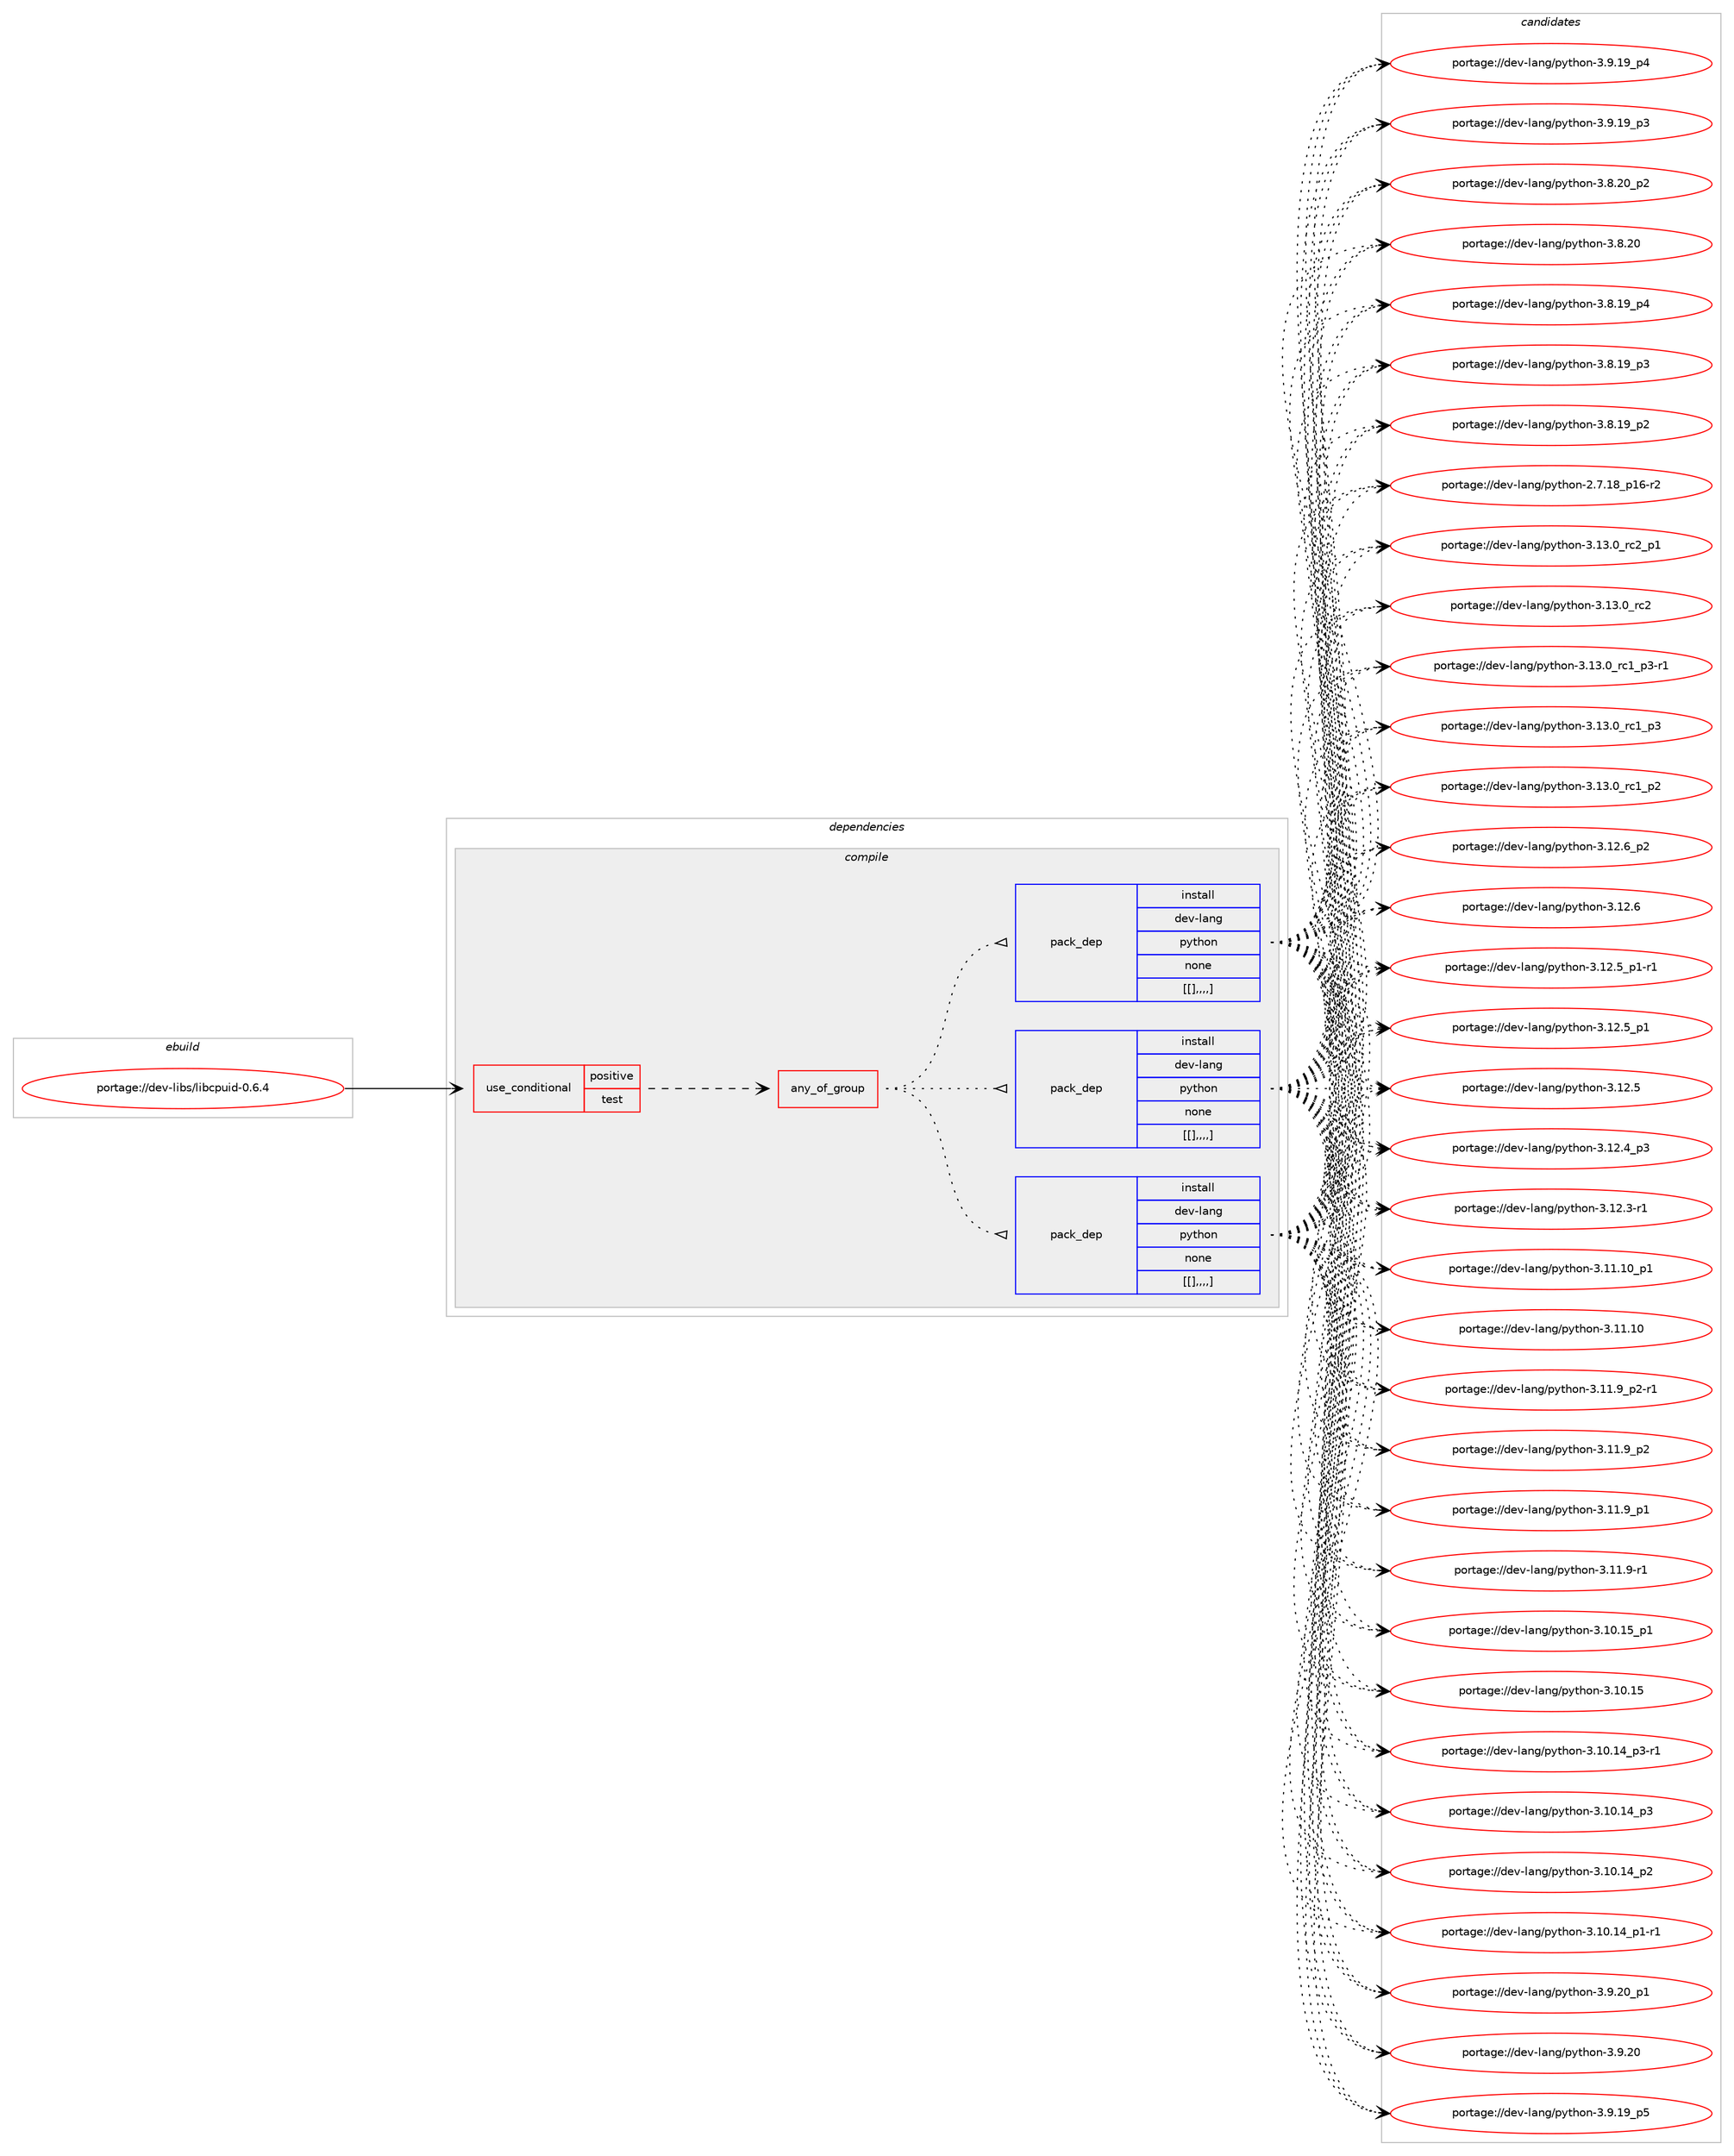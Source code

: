 digraph prolog {

# *************
# Graph options
# *************

newrank=true;
concentrate=true;
compound=true;
graph [rankdir=LR,fontname=Helvetica,fontsize=10,ranksep=1.5];#, ranksep=2.5, nodesep=0.2];
edge  [arrowhead=vee];
node  [fontname=Helvetica,fontsize=10];

# **********
# The ebuild
# **********

subgraph cluster_leftcol {
color=gray;
label=<<i>ebuild</i>>;
id [label="portage://dev-libs/libcpuid-0.6.4", color=red, width=4, href="../dev-libs/libcpuid-0.6.4.svg"];
}

# ****************
# The dependencies
# ****************

subgraph cluster_midcol {
color=gray;
label=<<i>dependencies</i>>;
subgraph cluster_compile {
fillcolor="#eeeeee";
style=filled;
label=<<i>compile</i>>;
subgraph cond27477 {
dependency110790 [label=<<TABLE BORDER="0" CELLBORDER="1" CELLSPACING="0" CELLPADDING="4"><TR><TD ROWSPAN="3" CELLPADDING="10">use_conditional</TD></TR><TR><TD>positive</TD></TR><TR><TD>test</TD></TR></TABLE>>, shape=none, color=red];
subgraph any1004 {
dependency110791 [label=<<TABLE BORDER="0" CELLBORDER="1" CELLSPACING="0" CELLPADDING="4"><TR><TD CELLPADDING="10">any_of_group</TD></TR></TABLE>>, shape=none, color=red];subgraph pack82159 {
dependency110792 [label=<<TABLE BORDER="0" CELLBORDER="1" CELLSPACING="0" CELLPADDING="4" WIDTH="220"><TR><TD ROWSPAN="6" CELLPADDING="30">pack_dep</TD></TR><TR><TD WIDTH="110">install</TD></TR><TR><TD>dev-lang</TD></TR><TR><TD>python</TD></TR><TR><TD>none</TD></TR><TR><TD>[[],,,,]</TD></TR></TABLE>>, shape=none, color=blue];
}
dependency110791:e -> dependency110792:w [weight=20,style="dotted",arrowhead="oinv"];
subgraph pack82160 {
dependency110793 [label=<<TABLE BORDER="0" CELLBORDER="1" CELLSPACING="0" CELLPADDING="4" WIDTH="220"><TR><TD ROWSPAN="6" CELLPADDING="30">pack_dep</TD></TR><TR><TD WIDTH="110">install</TD></TR><TR><TD>dev-lang</TD></TR><TR><TD>python</TD></TR><TR><TD>none</TD></TR><TR><TD>[[],,,,]</TD></TR></TABLE>>, shape=none, color=blue];
}
dependency110791:e -> dependency110793:w [weight=20,style="dotted",arrowhead="oinv"];
subgraph pack82161 {
dependency110794 [label=<<TABLE BORDER="0" CELLBORDER="1" CELLSPACING="0" CELLPADDING="4" WIDTH="220"><TR><TD ROWSPAN="6" CELLPADDING="30">pack_dep</TD></TR><TR><TD WIDTH="110">install</TD></TR><TR><TD>dev-lang</TD></TR><TR><TD>python</TD></TR><TR><TD>none</TD></TR><TR><TD>[[],,,,]</TD></TR></TABLE>>, shape=none, color=blue];
}
dependency110791:e -> dependency110794:w [weight=20,style="dotted",arrowhead="oinv"];
}
dependency110790:e -> dependency110791:w [weight=20,style="dashed",arrowhead="vee"];
}
id:e -> dependency110790:w [weight=20,style="solid",arrowhead="vee"];
}
subgraph cluster_compileandrun {
fillcolor="#eeeeee";
style=filled;
label=<<i>compile and run</i>>;
}
subgraph cluster_run {
fillcolor="#eeeeee";
style=filled;
label=<<i>run</i>>;
}
}

# **************
# The candidates
# **************

subgraph cluster_choices {
rank=same;
color=gray;
label=<<i>candidates</i>>;

subgraph choice82159 {
color=black;
nodesep=1;
choice100101118451089711010347112121116104111110455146495146489511499509511249 [label="portage://dev-lang/python-3.13.0_rc2_p1", color=red, width=4,href="../dev-lang/python-3.13.0_rc2_p1.svg"];
choice10010111845108971101034711212111610411111045514649514648951149950 [label="portage://dev-lang/python-3.13.0_rc2", color=red, width=4,href="../dev-lang/python-3.13.0_rc2.svg"];
choice1001011184510897110103471121211161041111104551464951464895114994995112514511449 [label="portage://dev-lang/python-3.13.0_rc1_p3-r1", color=red, width=4,href="../dev-lang/python-3.13.0_rc1_p3-r1.svg"];
choice100101118451089711010347112121116104111110455146495146489511499499511251 [label="portage://dev-lang/python-3.13.0_rc1_p3", color=red, width=4,href="../dev-lang/python-3.13.0_rc1_p3.svg"];
choice100101118451089711010347112121116104111110455146495146489511499499511250 [label="portage://dev-lang/python-3.13.0_rc1_p2", color=red, width=4,href="../dev-lang/python-3.13.0_rc1_p2.svg"];
choice100101118451089711010347112121116104111110455146495046549511250 [label="portage://dev-lang/python-3.12.6_p2", color=red, width=4,href="../dev-lang/python-3.12.6_p2.svg"];
choice10010111845108971101034711212111610411111045514649504654 [label="portage://dev-lang/python-3.12.6", color=red, width=4,href="../dev-lang/python-3.12.6.svg"];
choice1001011184510897110103471121211161041111104551464950465395112494511449 [label="portage://dev-lang/python-3.12.5_p1-r1", color=red, width=4,href="../dev-lang/python-3.12.5_p1-r1.svg"];
choice100101118451089711010347112121116104111110455146495046539511249 [label="portage://dev-lang/python-3.12.5_p1", color=red, width=4,href="../dev-lang/python-3.12.5_p1.svg"];
choice10010111845108971101034711212111610411111045514649504653 [label="portage://dev-lang/python-3.12.5", color=red, width=4,href="../dev-lang/python-3.12.5.svg"];
choice100101118451089711010347112121116104111110455146495046529511251 [label="portage://dev-lang/python-3.12.4_p3", color=red, width=4,href="../dev-lang/python-3.12.4_p3.svg"];
choice100101118451089711010347112121116104111110455146495046514511449 [label="portage://dev-lang/python-3.12.3-r1", color=red, width=4,href="../dev-lang/python-3.12.3-r1.svg"];
choice10010111845108971101034711212111610411111045514649494649489511249 [label="portage://dev-lang/python-3.11.10_p1", color=red, width=4,href="../dev-lang/python-3.11.10_p1.svg"];
choice1001011184510897110103471121211161041111104551464949464948 [label="portage://dev-lang/python-3.11.10", color=red, width=4,href="../dev-lang/python-3.11.10.svg"];
choice1001011184510897110103471121211161041111104551464949465795112504511449 [label="portage://dev-lang/python-3.11.9_p2-r1", color=red, width=4,href="../dev-lang/python-3.11.9_p2-r1.svg"];
choice100101118451089711010347112121116104111110455146494946579511250 [label="portage://dev-lang/python-3.11.9_p2", color=red, width=4,href="../dev-lang/python-3.11.9_p2.svg"];
choice100101118451089711010347112121116104111110455146494946579511249 [label="portage://dev-lang/python-3.11.9_p1", color=red, width=4,href="../dev-lang/python-3.11.9_p1.svg"];
choice100101118451089711010347112121116104111110455146494946574511449 [label="portage://dev-lang/python-3.11.9-r1", color=red, width=4,href="../dev-lang/python-3.11.9-r1.svg"];
choice10010111845108971101034711212111610411111045514649484649539511249 [label="portage://dev-lang/python-3.10.15_p1", color=red, width=4,href="../dev-lang/python-3.10.15_p1.svg"];
choice1001011184510897110103471121211161041111104551464948464953 [label="portage://dev-lang/python-3.10.15", color=red, width=4,href="../dev-lang/python-3.10.15.svg"];
choice100101118451089711010347112121116104111110455146494846495295112514511449 [label="portage://dev-lang/python-3.10.14_p3-r1", color=red, width=4,href="../dev-lang/python-3.10.14_p3-r1.svg"];
choice10010111845108971101034711212111610411111045514649484649529511251 [label="portage://dev-lang/python-3.10.14_p3", color=red, width=4,href="../dev-lang/python-3.10.14_p3.svg"];
choice10010111845108971101034711212111610411111045514649484649529511250 [label="portage://dev-lang/python-3.10.14_p2", color=red, width=4,href="../dev-lang/python-3.10.14_p2.svg"];
choice100101118451089711010347112121116104111110455146494846495295112494511449 [label="portage://dev-lang/python-3.10.14_p1-r1", color=red, width=4,href="../dev-lang/python-3.10.14_p1-r1.svg"];
choice100101118451089711010347112121116104111110455146574650489511249 [label="portage://dev-lang/python-3.9.20_p1", color=red, width=4,href="../dev-lang/python-3.9.20_p1.svg"];
choice10010111845108971101034711212111610411111045514657465048 [label="portage://dev-lang/python-3.9.20", color=red, width=4,href="../dev-lang/python-3.9.20.svg"];
choice100101118451089711010347112121116104111110455146574649579511253 [label="portage://dev-lang/python-3.9.19_p5", color=red, width=4,href="../dev-lang/python-3.9.19_p5.svg"];
choice100101118451089711010347112121116104111110455146574649579511252 [label="portage://dev-lang/python-3.9.19_p4", color=red, width=4,href="../dev-lang/python-3.9.19_p4.svg"];
choice100101118451089711010347112121116104111110455146574649579511251 [label="portage://dev-lang/python-3.9.19_p3", color=red, width=4,href="../dev-lang/python-3.9.19_p3.svg"];
choice100101118451089711010347112121116104111110455146564650489511250 [label="portage://dev-lang/python-3.8.20_p2", color=red, width=4,href="../dev-lang/python-3.8.20_p2.svg"];
choice10010111845108971101034711212111610411111045514656465048 [label="portage://dev-lang/python-3.8.20", color=red, width=4,href="../dev-lang/python-3.8.20.svg"];
choice100101118451089711010347112121116104111110455146564649579511252 [label="portage://dev-lang/python-3.8.19_p4", color=red, width=4,href="../dev-lang/python-3.8.19_p4.svg"];
choice100101118451089711010347112121116104111110455146564649579511251 [label="portage://dev-lang/python-3.8.19_p3", color=red, width=4,href="../dev-lang/python-3.8.19_p3.svg"];
choice100101118451089711010347112121116104111110455146564649579511250 [label="portage://dev-lang/python-3.8.19_p2", color=red, width=4,href="../dev-lang/python-3.8.19_p2.svg"];
choice100101118451089711010347112121116104111110455046554649569511249544511450 [label="portage://dev-lang/python-2.7.18_p16-r2", color=red, width=4,href="../dev-lang/python-2.7.18_p16-r2.svg"];
dependency110792:e -> choice100101118451089711010347112121116104111110455146495146489511499509511249:w [style=dotted,weight="100"];
dependency110792:e -> choice10010111845108971101034711212111610411111045514649514648951149950:w [style=dotted,weight="100"];
dependency110792:e -> choice1001011184510897110103471121211161041111104551464951464895114994995112514511449:w [style=dotted,weight="100"];
dependency110792:e -> choice100101118451089711010347112121116104111110455146495146489511499499511251:w [style=dotted,weight="100"];
dependency110792:e -> choice100101118451089711010347112121116104111110455146495146489511499499511250:w [style=dotted,weight="100"];
dependency110792:e -> choice100101118451089711010347112121116104111110455146495046549511250:w [style=dotted,weight="100"];
dependency110792:e -> choice10010111845108971101034711212111610411111045514649504654:w [style=dotted,weight="100"];
dependency110792:e -> choice1001011184510897110103471121211161041111104551464950465395112494511449:w [style=dotted,weight="100"];
dependency110792:e -> choice100101118451089711010347112121116104111110455146495046539511249:w [style=dotted,weight="100"];
dependency110792:e -> choice10010111845108971101034711212111610411111045514649504653:w [style=dotted,weight="100"];
dependency110792:e -> choice100101118451089711010347112121116104111110455146495046529511251:w [style=dotted,weight="100"];
dependency110792:e -> choice100101118451089711010347112121116104111110455146495046514511449:w [style=dotted,weight="100"];
dependency110792:e -> choice10010111845108971101034711212111610411111045514649494649489511249:w [style=dotted,weight="100"];
dependency110792:e -> choice1001011184510897110103471121211161041111104551464949464948:w [style=dotted,weight="100"];
dependency110792:e -> choice1001011184510897110103471121211161041111104551464949465795112504511449:w [style=dotted,weight="100"];
dependency110792:e -> choice100101118451089711010347112121116104111110455146494946579511250:w [style=dotted,weight="100"];
dependency110792:e -> choice100101118451089711010347112121116104111110455146494946579511249:w [style=dotted,weight="100"];
dependency110792:e -> choice100101118451089711010347112121116104111110455146494946574511449:w [style=dotted,weight="100"];
dependency110792:e -> choice10010111845108971101034711212111610411111045514649484649539511249:w [style=dotted,weight="100"];
dependency110792:e -> choice1001011184510897110103471121211161041111104551464948464953:w [style=dotted,weight="100"];
dependency110792:e -> choice100101118451089711010347112121116104111110455146494846495295112514511449:w [style=dotted,weight="100"];
dependency110792:e -> choice10010111845108971101034711212111610411111045514649484649529511251:w [style=dotted,weight="100"];
dependency110792:e -> choice10010111845108971101034711212111610411111045514649484649529511250:w [style=dotted,weight="100"];
dependency110792:e -> choice100101118451089711010347112121116104111110455146494846495295112494511449:w [style=dotted,weight="100"];
dependency110792:e -> choice100101118451089711010347112121116104111110455146574650489511249:w [style=dotted,weight="100"];
dependency110792:e -> choice10010111845108971101034711212111610411111045514657465048:w [style=dotted,weight="100"];
dependency110792:e -> choice100101118451089711010347112121116104111110455146574649579511253:w [style=dotted,weight="100"];
dependency110792:e -> choice100101118451089711010347112121116104111110455146574649579511252:w [style=dotted,weight="100"];
dependency110792:e -> choice100101118451089711010347112121116104111110455146574649579511251:w [style=dotted,weight="100"];
dependency110792:e -> choice100101118451089711010347112121116104111110455146564650489511250:w [style=dotted,weight="100"];
dependency110792:e -> choice10010111845108971101034711212111610411111045514656465048:w [style=dotted,weight="100"];
dependency110792:e -> choice100101118451089711010347112121116104111110455146564649579511252:w [style=dotted,weight="100"];
dependency110792:e -> choice100101118451089711010347112121116104111110455146564649579511251:w [style=dotted,weight="100"];
dependency110792:e -> choice100101118451089711010347112121116104111110455146564649579511250:w [style=dotted,weight="100"];
dependency110792:e -> choice100101118451089711010347112121116104111110455046554649569511249544511450:w [style=dotted,weight="100"];
}
subgraph choice82160 {
color=black;
nodesep=1;
choice100101118451089711010347112121116104111110455146495146489511499509511249 [label="portage://dev-lang/python-3.13.0_rc2_p1", color=red, width=4,href="../dev-lang/python-3.13.0_rc2_p1.svg"];
choice10010111845108971101034711212111610411111045514649514648951149950 [label="portage://dev-lang/python-3.13.0_rc2", color=red, width=4,href="../dev-lang/python-3.13.0_rc2.svg"];
choice1001011184510897110103471121211161041111104551464951464895114994995112514511449 [label="portage://dev-lang/python-3.13.0_rc1_p3-r1", color=red, width=4,href="../dev-lang/python-3.13.0_rc1_p3-r1.svg"];
choice100101118451089711010347112121116104111110455146495146489511499499511251 [label="portage://dev-lang/python-3.13.0_rc1_p3", color=red, width=4,href="../dev-lang/python-3.13.0_rc1_p3.svg"];
choice100101118451089711010347112121116104111110455146495146489511499499511250 [label="portage://dev-lang/python-3.13.0_rc1_p2", color=red, width=4,href="../dev-lang/python-3.13.0_rc1_p2.svg"];
choice100101118451089711010347112121116104111110455146495046549511250 [label="portage://dev-lang/python-3.12.6_p2", color=red, width=4,href="../dev-lang/python-3.12.6_p2.svg"];
choice10010111845108971101034711212111610411111045514649504654 [label="portage://dev-lang/python-3.12.6", color=red, width=4,href="../dev-lang/python-3.12.6.svg"];
choice1001011184510897110103471121211161041111104551464950465395112494511449 [label="portage://dev-lang/python-3.12.5_p1-r1", color=red, width=4,href="../dev-lang/python-3.12.5_p1-r1.svg"];
choice100101118451089711010347112121116104111110455146495046539511249 [label="portage://dev-lang/python-3.12.5_p1", color=red, width=4,href="../dev-lang/python-3.12.5_p1.svg"];
choice10010111845108971101034711212111610411111045514649504653 [label="portage://dev-lang/python-3.12.5", color=red, width=4,href="../dev-lang/python-3.12.5.svg"];
choice100101118451089711010347112121116104111110455146495046529511251 [label="portage://dev-lang/python-3.12.4_p3", color=red, width=4,href="../dev-lang/python-3.12.4_p3.svg"];
choice100101118451089711010347112121116104111110455146495046514511449 [label="portage://dev-lang/python-3.12.3-r1", color=red, width=4,href="../dev-lang/python-3.12.3-r1.svg"];
choice10010111845108971101034711212111610411111045514649494649489511249 [label="portage://dev-lang/python-3.11.10_p1", color=red, width=4,href="../dev-lang/python-3.11.10_p1.svg"];
choice1001011184510897110103471121211161041111104551464949464948 [label="portage://dev-lang/python-3.11.10", color=red, width=4,href="../dev-lang/python-3.11.10.svg"];
choice1001011184510897110103471121211161041111104551464949465795112504511449 [label="portage://dev-lang/python-3.11.9_p2-r1", color=red, width=4,href="../dev-lang/python-3.11.9_p2-r1.svg"];
choice100101118451089711010347112121116104111110455146494946579511250 [label="portage://dev-lang/python-3.11.9_p2", color=red, width=4,href="../dev-lang/python-3.11.9_p2.svg"];
choice100101118451089711010347112121116104111110455146494946579511249 [label="portage://dev-lang/python-3.11.9_p1", color=red, width=4,href="../dev-lang/python-3.11.9_p1.svg"];
choice100101118451089711010347112121116104111110455146494946574511449 [label="portage://dev-lang/python-3.11.9-r1", color=red, width=4,href="../dev-lang/python-3.11.9-r1.svg"];
choice10010111845108971101034711212111610411111045514649484649539511249 [label="portage://dev-lang/python-3.10.15_p1", color=red, width=4,href="../dev-lang/python-3.10.15_p1.svg"];
choice1001011184510897110103471121211161041111104551464948464953 [label="portage://dev-lang/python-3.10.15", color=red, width=4,href="../dev-lang/python-3.10.15.svg"];
choice100101118451089711010347112121116104111110455146494846495295112514511449 [label="portage://dev-lang/python-3.10.14_p3-r1", color=red, width=4,href="../dev-lang/python-3.10.14_p3-r1.svg"];
choice10010111845108971101034711212111610411111045514649484649529511251 [label="portage://dev-lang/python-3.10.14_p3", color=red, width=4,href="../dev-lang/python-3.10.14_p3.svg"];
choice10010111845108971101034711212111610411111045514649484649529511250 [label="portage://dev-lang/python-3.10.14_p2", color=red, width=4,href="../dev-lang/python-3.10.14_p2.svg"];
choice100101118451089711010347112121116104111110455146494846495295112494511449 [label="portage://dev-lang/python-3.10.14_p1-r1", color=red, width=4,href="../dev-lang/python-3.10.14_p1-r1.svg"];
choice100101118451089711010347112121116104111110455146574650489511249 [label="portage://dev-lang/python-3.9.20_p1", color=red, width=4,href="../dev-lang/python-3.9.20_p1.svg"];
choice10010111845108971101034711212111610411111045514657465048 [label="portage://dev-lang/python-3.9.20", color=red, width=4,href="../dev-lang/python-3.9.20.svg"];
choice100101118451089711010347112121116104111110455146574649579511253 [label="portage://dev-lang/python-3.9.19_p5", color=red, width=4,href="../dev-lang/python-3.9.19_p5.svg"];
choice100101118451089711010347112121116104111110455146574649579511252 [label="portage://dev-lang/python-3.9.19_p4", color=red, width=4,href="../dev-lang/python-3.9.19_p4.svg"];
choice100101118451089711010347112121116104111110455146574649579511251 [label="portage://dev-lang/python-3.9.19_p3", color=red, width=4,href="../dev-lang/python-3.9.19_p3.svg"];
choice100101118451089711010347112121116104111110455146564650489511250 [label="portage://dev-lang/python-3.8.20_p2", color=red, width=4,href="../dev-lang/python-3.8.20_p2.svg"];
choice10010111845108971101034711212111610411111045514656465048 [label="portage://dev-lang/python-3.8.20", color=red, width=4,href="../dev-lang/python-3.8.20.svg"];
choice100101118451089711010347112121116104111110455146564649579511252 [label="portage://dev-lang/python-3.8.19_p4", color=red, width=4,href="../dev-lang/python-3.8.19_p4.svg"];
choice100101118451089711010347112121116104111110455146564649579511251 [label="portage://dev-lang/python-3.8.19_p3", color=red, width=4,href="../dev-lang/python-3.8.19_p3.svg"];
choice100101118451089711010347112121116104111110455146564649579511250 [label="portage://dev-lang/python-3.8.19_p2", color=red, width=4,href="../dev-lang/python-3.8.19_p2.svg"];
choice100101118451089711010347112121116104111110455046554649569511249544511450 [label="portage://dev-lang/python-2.7.18_p16-r2", color=red, width=4,href="../dev-lang/python-2.7.18_p16-r2.svg"];
dependency110793:e -> choice100101118451089711010347112121116104111110455146495146489511499509511249:w [style=dotted,weight="100"];
dependency110793:e -> choice10010111845108971101034711212111610411111045514649514648951149950:w [style=dotted,weight="100"];
dependency110793:e -> choice1001011184510897110103471121211161041111104551464951464895114994995112514511449:w [style=dotted,weight="100"];
dependency110793:e -> choice100101118451089711010347112121116104111110455146495146489511499499511251:w [style=dotted,weight="100"];
dependency110793:e -> choice100101118451089711010347112121116104111110455146495146489511499499511250:w [style=dotted,weight="100"];
dependency110793:e -> choice100101118451089711010347112121116104111110455146495046549511250:w [style=dotted,weight="100"];
dependency110793:e -> choice10010111845108971101034711212111610411111045514649504654:w [style=dotted,weight="100"];
dependency110793:e -> choice1001011184510897110103471121211161041111104551464950465395112494511449:w [style=dotted,weight="100"];
dependency110793:e -> choice100101118451089711010347112121116104111110455146495046539511249:w [style=dotted,weight="100"];
dependency110793:e -> choice10010111845108971101034711212111610411111045514649504653:w [style=dotted,weight="100"];
dependency110793:e -> choice100101118451089711010347112121116104111110455146495046529511251:w [style=dotted,weight="100"];
dependency110793:e -> choice100101118451089711010347112121116104111110455146495046514511449:w [style=dotted,weight="100"];
dependency110793:e -> choice10010111845108971101034711212111610411111045514649494649489511249:w [style=dotted,weight="100"];
dependency110793:e -> choice1001011184510897110103471121211161041111104551464949464948:w [style=dotted,weight="100"];
dependency110793:e -> choice1001011184510897110103471121211161041111104551464949465795112504511449:w [style=dotted,weight="100"];
dependency110793:e -> choice100101118451089711010347112121116104111110455146494946579511250:w [style=dotted,weight="100"];
dependency110793:e -> choice100101118451089711010347112121116104111110455146494946579511249:w [style=dotted,weight="100"];
dependency110793:e -> choice100101118451089711010347112121116104111110455146494946574511449:w [style=dotted,weight="100"];
dependency110793:e -> choice10010111845108971101034711212111610411111045514649484649539511249:w [style=dotted,weight="100"];
dependency110793:e -> choice1001011184510897110103471121211161041111104551464948464953:w [style=dotted,weight="100"];
dependency110793:e -> choice100101118451089711010347112121116104111110455146494846495295112514511449:w [style=dotted,weight="100"];
dependency110793:e -> choice10010111845108971101034711212111610411111045514649484649529511251:w [style=dotted,weight="100"];
dependency110793:e -> choice10010111845108971101034711212111610411111045514649484649529511250:w [style=dotted,weight="100"];
dependency110793:e -> choice100101118451089711010347112121116104111110455146494846495295112494511449:w [style=dotted,weight="100"];
dependency110793:e -> choice100101118451089711010347112121116104111110455146574650489511249:w [style=dotted,weight="100"];
dependency110793:e -> choice10010111845108971101034711212111610411111045514657465048:w [style=dotted,weight="100"];
dependency110793:e -> choice100101118451089711010347112121116104111110455146574649579511253:w [style=dotted,weight="100"];
dependency110793:e -> choice100101118451089711010347112121116104111110455146574649579511252:w [style=dotted,weight="100"];
dependency110793:e -> choice100101118451089711010347112121116104111110455146574649579511251:w [style=dotted,weight="100"];
dependency110793:e -> choice100101118451089711010347112121116104111110455146564650489511250:w [style=dotted,weight="100"];
dependency110793:e -> choice10010111845108971101034711212111610411111045514656465048:w [style=dotted,weight="100"];
dependency110793:e -> choice100101118451089711010347112121116104111110455146564649579511252:w [style=dotted,weight="100"];
dependency110793:e -> choice100101118451089711010347112121116104111110455146564649579511251:w [style=dotted,weight="100"];
dependency110793:e -> choice100101118451089711010347112121116104111110455146564649579511250:w [style=dotted,weight="100"];
dependency110793:e -> choice100101118451089711010347112121116104111110455046554649569511249544511450:w [style=dotted,weight="100"];
}
subgraph choice82161 {
color=black;
nodesep=1;
choice100101118451089711010347112121116104111110455146495146489511499509511249 [label="portage://dev-lang/python-3.13.0_rc2_p1", color=red, width=4,href="../dev-lang/python-3.13.0_rc2_p1.svg"];
choice10010111845108971101034711212111610411111045514649514648951149950 [label="portage://dev-lang/python-3.13.0_rc2", color=red, width=4,href="../dev-lang/python-3.13.0_rc2.svg"];
choice1001011184510897110103471121211161041111104551464951464895114994995112514511449 [label="portage://dev-lang/python-3.13.0_rc1_p3-r1", color=red, width=4,href="../dev-lang/python-3.13.0_rc1_p3-r1.svg"];
choice100101118451089711010347112121116104111110455146495146489511499499511251 [label="portage://dev-lang/python-3.13.0_rc1_p3", color=red, width=4,href="../dev-lang/python-3.13.0_rc1_p3.svg"];
choice100101118451089711010347112121116104111110455146495146489511499499511250 [label="portage://dev-lang/python-3.13.0_rc1_p2", color=red, width=4,href="../dev-lang/python-3.13.0_rc1_p2.svg"];
choice100101118451089711010347112121116104111110455146495046549511250 [label="portage://dev-lang/python-3.12.6_p2", color=red, width=4,href="../dev-lang/python-3.12.6_p2.svg"];
choice10010111845108971101034711212111610411111045514649504654 [label="portage://dev-lang/python-3.12.6", color=red, width=4,href="../dev-lang/python-3.12.6.svg"];
choice1001011184510897110103471121211161041111104551464950465395112494511449 [label="portage://dev-lang/python-3.12.5_p1-r1", color=red, width=4,href="../dev-lang/python-3.12.5_p1-r1.svg"];
choice100101118451089711010347112121116104111110455146495046539511249 [label="portage://dev-lang/python-3.12.5_p1", color=red, width=4,href="../dev-lang/python-3.12.5_p1.svg"];
choice10010111845108971101034711212111610411111045514649504653 [label="portage://dev-lang/python-3.12.5", color=red, width=4,href="../dev-lang/python-3.12.5.svg"];
choice100101118451089711010347112121116104111110455146495046529511251 [label="portage://dev-lang/python-3.12.4_p3", color=red, width=4,href="../dev-lang/python-3.12.4_p3.svg"];
choice100101118451089711010347112121116104111110455146495046514511449 [label="portage://dev-lang/python-3.12.3-r1", color=red, width=4,href="../dev-lang/python-3.12.3-r1.svg"];
choice10010111845108971101034711212111610411111045514649494649489511249 [label="portage://dev-lang/python-3.11.10_p1", color=red, width=4,href="../dev-lang/python-3.11.10_p1.svg"];
choice1001011184510897110103471121211161041111104551464949464948 [label="portage://dev-lang/python-3.11.10", color=red, width=4,href="../dev-lang/python-3.11.10.svg"];
choice1001011184510897110103471121211161041111104551464949465795112504511449 [label="portage://dev-lang/python-3.11.9_p2-r1", color=red, width=4,href="../dev-lang/python-3.11.9_p2-r1.svg"];
choice100101118451089711010347112121116104111110455146494946579511250 [label="portage://dev-lang/python-3.11.9_p2", color=red, width=4,href="../dev-lang/python-3.11.9_p2.svg"];
choice100101118451089711010347112121116104111110455146494946579511249 [label="portage://dev-lang/python-3.11.9_p1", color=red, width=4,href="../dev-lang/python-3.11.9_p1.svg"];
choice100101118451089711010347112121116104111110455146494946574511449 [label="portage://dev-lang/python-3.11.9-r1", color=red, width=4,href="../dev-lang/python-3.11.9-r1.svg"];
choice10010111845108971101034711212111610411111045514649484649539511249 [label="portage://dev-lang/python-3.10.15_p1", color=red, width=4,href="../dev-lang/python-3.10.15_p1.svg"];
choice1001011184510897110103471121211161041111104551464948464953 [label="portage://dev-lang/python-3.10.15", color=red, width=4,href="../dev-lang/python-3.10.15.svg"];
choice100101118451089711010347112121116104111110455146494846495295112514511449 [label="portage://dev-lang/python-3.10.14_p3-r1", color=red, width=4,href="../dev-lang/python-3.10.14_p3-r1.svg"];
choice10010111845108971101034711212111610411111045514649484649529511251 [label="portage://dev-lang/python-3.10.14_p3", color=red, width=4,href="../dev-lang/python-3.10.14_p3.svg"];
choice10010111845108971101034711212111610411111045514649484649529511250 [label="portage://dev-lang/python-3.10.14_p2", color=red, width=4,href="../dev-lang/python-3.10.14_p2.svg"];
choice100101118451089711010347112121116104111110455146494846495295112494511449 [label="portage://dev-lang/python-3.10.14_p1-r1", color=red, width=4,href="../dev-lang/python-3.10.14_p1-r1.svg"];
choice100101118451089711010347112121116104111110455146574650489511249 [label="portage://dev-lang/python-3.9.20_p1", color=red, width=4,href="../dev-lang/python-3.9.20_p1.svg"];
choice10010111845108971101034711212111610411111045514657465048 [label="portage://dev-lang/python-3.9.20", color=red, width=4,href="../dev-lang/python-3.9.20.svg"];
choice100101118451089711010347112121116104111110455146574649579511253 [label="portage://dev-lang/python-3.9.19_p5", color=red, width=4,href="../dev-lang/python-3.9.19_p5.svg"];
choice100101118451089711010347112121116104111110455146574649579511252 [label="portage://dev-lang/python-3.9.19_p4", color=red, width=4,href="../dev-lang/python-3.9.19_p4.svg"];
choice100101118451089711010347112121116104111110455146574649579511251 [label="portage://dev-lang/python-3.9.19_p3", color=red, width=4,href="../dev-lang/python-3.9.19_p3.svg"];
choice100101118451089711010347112121116104111110455146564650489511250 [label="portage://dev-lang/python-3.8.20_p2", color=red, width=4,href="../dev-lang/python-3.8.20_p2.svg"];
choice10010111845108971101034711212111610411111045514656465048 [label="portage://dev-lang/python-3.8.20", color=red, width=4,href="../dev-lang/python-3.8.20.svg"];
choice100101118451089711010347112121116104111110455146564649579511252 [label="portage://dev-lang/python-3.8.19_p4", color=red, width=4,href="../dev-lang/python-3.8.19_p4.svg"];
choice100101118451089711010347112121116104111110455146564649579511251 [label="portage://dev-lang/python-3.8.19_p3", color=red, width=4,href="../dev-lang/python-3.8.19_p3.svg"];
choice100101118451089711010347112121116104111110455146564649579511250 [label="portage://dev-lang/python-3.8.19_p2", color=red, width=4,href="../dev-lang/python-3.8.19_p2.svg"];
choice100101118451089711010347112121116104111110455046554649569511249544511450 [label="portage://dev-lang/python-2.7.18_p16-r2", color=red, width=4,href="../dev-lang/python-2.7.18_p16-r2.svg"];
dependency110794:e -> choice100101118451089711010347112121116104111110455146495146489511499509511249:w [style=dotted,weight="100"];
dependency110794:e -> choice10010111845108971101034711212111610411111045514649514648951149950:w [style=dotted,weight="100"];
dependency110794:e -> choice1001011184510897110103471121211161041111104551464951464895114994995112514511449:w [style=dotted,weight="100"];
dependency110794:e -> choice100101118451089711010347112121116104111110455146495146489511499499511251:w [style=dotted,weight="100"];
dependency110794:e -> choice100101118451089711010347112121116104111110455146495146489511499499511250:w [style=dotted,weight="100"];
dependency110794:e -> choice100101118451089711010347112121116104111110455146495046549511250:w [style=dotted,weight="100"];
dependency110794:e -> choice10010111845108971101034711212111610411111045514649504654:w [style=dotted,weight="100"];
dependency110794:e -> choice1001011184510897110103471121211161041111104551464950465395112494511449:w [style=dotted,weight="100"];
dependency110794:e -> choice100101118451089711010347112121116104111110455146495046539511249:w [style=dotted,weight="100"];
dependency110794:e -> choice10010111845108971101034711212111610411111045514649504653:w [style=dotted,weight="100"];
dependency110794:e -> choice100101118451089711010347112121116104111110455146495046529511251:w [style=dotted,weight="100"];
dependency110794:e -> choice100101118451089711010347112121116104111110455146495046514511449:w [style=dotted,weight="100"];
dependency110794:e -> choice10010111845108971101034711212111610411111045514649494649489511249:w [style=dotted,weight="100"];
dependency110794:e -> choice1001011184510897110103471121211161041111104551464949464948:w [style=dotted,weight="100"];
dependency110794:e -> choice1001011184510897110103471121211161041111104551464949465795112504511449:w [style=dotted,weight="100"];
dependency110794:e -> choice100101118451089711010347112121116104111110455146494946579511250:w [style=dotted,weight="100"];
dependency110794:e -> choice100101118451089711010347112121116104111110455146494946579511249:w [style=dotted,weight="100"];
dependency110794:e -> choice100101118451089711010347112121116104111110455146494946574511449:w [style=dotted,weight="100"];
dependency110794:e -> choice10010111845108971101034711212111610411111045514649484649539511249:w [style=dotted,weight="100"];
dependency110794:e -> choice1001011184510897110103471121211161041111104551464948464953:w [style=dotted,weight="100"];
dependency110794:e -> choice100101118451089711010347112121116104111110455146494846495295112514511449:w [style=dotted,weight="100"];
dependency110794:e -> choice10010111845108971101034711212111610411111045514649484649529511251:w [style=dotted,weight="100"];
dependency110794:e -> choice10010111845108971101034711212111610411111045514649484649529511250:w [style=dotted,weight="100"];
dependency110794:e -> choice100101118451089711010347112121116104111110455146494846495295112494511449:w [style=dotted,weight="100"];
dependency110794:e -> choice100101118451089711010347112121116104111110455146574650489511249:w [style=dotted,weight="100"];
dependency110794:e -> choice10010111845108971101034711212111610411111045514657465048:w [style=dotted,weight="100"];
dependency110794:e -> choice100101118451089711010347112121116104111110455146574649579511253:w [style=dotted,weight="100"];
dependency110794:e -> choice100101118451089711010347112121116104111110455146574649579511252:w [style=dotted,weight="100"];
dependency110794:e -> choice100101118451089711010347112121116104111110455146574649579511251:w [style=dotted,weight="100"];
dependency110794:e -> choice100101118451089711010347112121116104111110455146564650489511250:w [style=dotted,weight="100"];
dependency110794:e -> choice10010111845108971101034711212111610411111045514656465048:w [style=dotted,weight="100"];
dependency110794:e -> choice100101118451089711010347112121116104111110455146564649579511252:w [style=dotted,weight="100"];
dependency110794:e -> choice100101118451089711010347112121116104111110455146564649579511251:w [style=dotted,weight="100"];
dependency110794:e -> choice100101118451089711010347112121116104111110455146564649579511250:w [style=dotted,weight="100"];
dependency110794:e -> choice100101118451089711010347112121116104111110455046554649569511249544511450:w [style=dotted,weight="100"];
}
}

}
